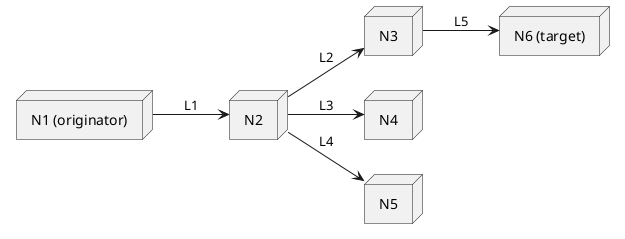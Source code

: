@startuml
left to right direction

node "N1 (originator)" as N1
node N2
node N3
node N4
node N5
node "N6 (target)" as N6

N1 --> N2 : L1
N2 --> N3 : L2
N2 --> N4 : L3
N2 --> N5 : L4
N3 --> N6 : L5

@enduml
